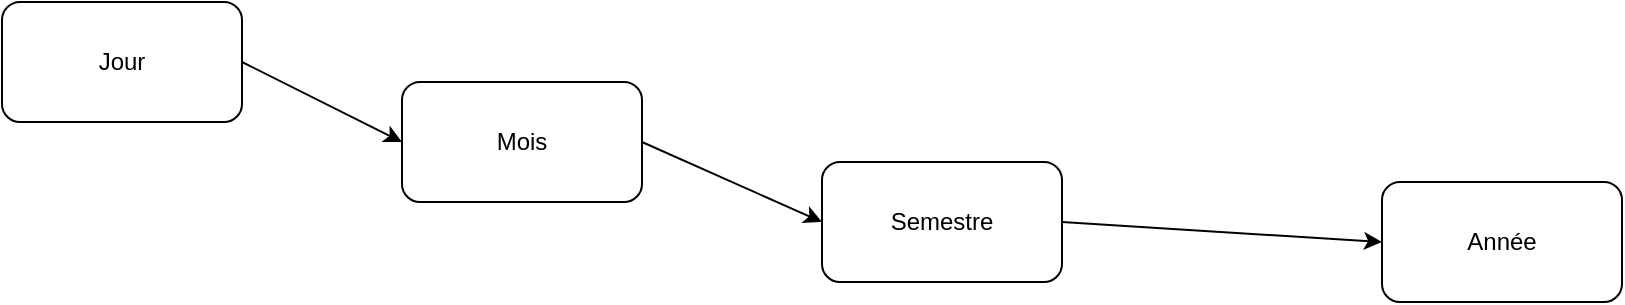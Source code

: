 <mxfile version="24.8.3" pages="2">
  <diagram id="NAeDmTlAi8E1dN50Oj6Y" name="Hiérachie">
    <mxGraphModel dx="838" dy="413" grid="1" gridSize="10" guides="1" tooltips="1" connect="1" arrows="1" fold="1" page="1" pageScale="1" pageWidth="1169" pageHeight="827" math="0" shadow="0">
      <root>
        <mxCell id="0" />
        <mxCell id="1" parent="0" />
        <mxCell id="eJcRxSkY1DEyIlspkCcR-1" value="Année" style="rounded=1;whiteSpace=wrap;html=1;" parent="1" vertex="1">
          <mxGeometry x="760" y="250" width="120" height="60" as="geometry" />
        </mxCell>
        <mxCell id="eJcRxSkY1DEyIlspkCcR-2" value="Semestre" style="rounded=1;whiteSpace=wrap;html=1;" parent="1" vertex="1">
          <mxGeometry x="480" y="240" width="120" height="60" as="geometry" />
        </mxCell>
        <mxCell id="eJcRxSkY1DEyIlspkCcR-3" value="Mois" style="rounded=1;whiteSpace=wrap;html=1;" parent="1" vertex="1">
          <mxGeometry x="270" y="200" width="120" height="60" as="geometry" />
        </mxCell>
        <mxCell id="eJcRxSkY1DEyIlspkCcR-4" value="Jour" style="rounded=1;whiteSpace=wrap;html=1;" parent="1" vertex="1">
          <mxGeometry x="70" y="160" width="120" height="60" as="geometry" />
        </mxCell>
        <mxCell id="nkaNNFJwj49IBrJpdyPx-1" value="" style="endArrow=classic;html=1;rounded=0;exitX=1;exitY=0.5;exitDx=0;exitDy=0;entryX=0;entryY=0.5;entryDx=0;entryDy=0;" edge="1" parent="1" source="eJcRxSkY1DEyIlspkCcR-4" target="eJcRxSkY1DEyIlspkCcR-3">
          <mxGeometry width="50" height="50" relative="1" as="geometry">
            <mxPoint x="230" y="215" as="sourcePoint" />
            <mxPoint x="280" y="165" as="targetPoint" />
          </mxGeometry>
        </mxCell>
        <mxCell id="nkaNNFJwj49IBrJpdyPx-3" value="" style="endArrow=classic;html=1;rounded=0;exitX=1;exitY=0.5;exitDx=0;exitDy=0;entryX=0;entryY=0.5;entryDx=0;entryDy=0;" edge="1" parent="1" source="eJcRxSkY1DEyIlspkCcR-3" target="eJcRxSkY1DEyIlspkCcR-2">
          <mxGeometry width="50" height="50" relative="1" as="geometry">
            <mxPoint x="420" y="310" as="sourcePoint" />
            <mxPoint x="470" y="260" as="targetPoint" />
          </mxGeometry>
        </mxCell>
        <mxCell id="nkaNNFJwj49IBrJpdyPx-4" value="" style="endArrow=classic;html=1;rounded=0;exitX=1;exitY=0.5;exitDx=0;exitDy=0;entryX=0;entryY=0.5;entryDx=0;entryDy=0;" edge="1" parent="1" source="eJcRxSkY1DEyIlspkCcR-2" target="eJcRxSkY1DEyIlspkCcR-1">
          <mxGeometry width="50" height="50" relative="1" as="geometry">
            <mxPoint x="680" y="320" as="sourcePoint" />
            <mxPoint x="730" y="270" as="targetPoint" />
          </mxGeometry>
        </mxCell>
      </root>
    </mxGraphModel>
  </diagram>
  <diagram name="Dimensions" id="DhtCKZJgSdTPvGhtzoJ7">
    <mxGraphModel dx="978" dy="482" grid="1" gridSize="10" guides="1" tooltips="1" connect="1" arrows="1" fold="1" page="1" pageScale="1" pageWidth="1169" pageHeight="827" math="0" shadow="0">
      <root>
        <mxCell id="0" />
        <mxCell id="1" parent="0" />
        <mxCell id="0mDNoPak7DBqYWKPBRbf-1" value="Examen" style="swimlane;fontStyle=0;childLayout=stackLayout;horizontal=1;startSize=26;fillColor=none;horizontalStack=0;resizeParent=1;resizeParentMax=0;resizeLast=0;collapsible=1;marginBottom=0;whiteSpace=wrap;html=1;" parent="1" vertex="1">
          <mxGeometry x="510" y="120" width="140" height="166" as="geometry">
            <mxRectangle x="510" y="120" width="80" height="30" as="alternateBounds" />
          </mxGeometry>
        </mxCell>
        <mxCell id="0mDNoPak7DBqYWKPBRbf-2" value="ID_Examen" style="text;strokeColor=none;fillColor=none;align=left;verticalAlign=top;spacingLeft=4;spacingRight=4;overflow=hidden;rotatable=0;points=[[0,0.5],[1,0.5]];portConstraint=eastwest;whiteSpace=wrap;html=1;" parent="0mDNoPak7DBqYWKPBRbf-1" vertex="1">
          <mxGeometry y="26" width="140" height="26" as="geometry" />
        </mxCell>
        <mxCell id="0mDNoPak7DBqYWKPBRbf-3" value="ID_Etudiant" style="text;strokeColor=none;fillColor=none;align=left;verticalAlign=top;spacingLeft=4;spacingRight=4;overflow=hidden;rotatable=0;points=[[0,0.5],[1,0.5]];portConstraint=eastwest;whiteSpace=wrap;html=1;" parent="0mDNoPak7DBqYWKPBRbf-1" vertex="1">
          <mxGeometry y="52" width="140" height="26" as="geometry" />
        </mxCell>
        <mxCell id="0mDNoPak7DBqYWKPBRbf-4" value="ID_Cours" style="text;strokeColor=none;fillColor=none;align=left;verticalAlign=top;spacingLeft=4;spacingRight=4;overflow=hidden;rotatable=0;points=[[0,0.5],[1,0.5]];portConstraint=eastwest;whiteSpace=wrap;html=1;" parent="0mDNoPak7DBqYWKPBRbf-1" vertex="1">
          <mxGeometry y="78" width="140" height="22" as="geometry" />
        </mxCell>
        <mxCell id="0mDNoPak7DBqYWKPBRbf-10" value="Date_Examen" style="text;strokeColor=none;fillColor=none;align=left;verticalAlign=top;spacingLeft=4;spacingRight=4;overflow=hidden;rotatable=0;points=[[0,0.5],[1,0.5]];portConstraint=eastwest;whiteSpace=wrap;html=1;" parent="0mDNoPak7DBqYWKPBRbf-1" vertex="1">
          <mxGeometry y="100" width="140" height="22" as="geometry" />
        </mxCell>
        <mxCell id="0mDNoPak7DBqYWKPBRbf-11" value="Note" style="text;strokeColor=none;fillColor=none;align=left;verticalAlign=top;spacingLeft=4;spacingRight=4;overflow=hidden;rotatable=0;points=[[0,0.5],[1,0.5]];portConstraint=eastwest;whiteSpace=wrap;html=1;" parent="0mDNoPak7DBqYWKPBRbf-1" vertex="1">
          <mxGeometry y="122" width="140" height="22" as="geometry" />
        </mxCell>
        <mxCell id="0mDNoPak7DBqYWKPBRbf-12" value="Réussite(Oui/Non)" style="text;strokeColor=none;fillColor=none;align=left;verticalAlign=top;spacingLeft=4;spacingRight=4;overflow=hidden;rotatable=0;points=[[0,0.5],[1,0.5]];portConstraint=eastwest;whiteSpace=wrap;html=1;" parent="0mDNoPak7DBqYWKPBRbf-1" vertex="1">
          <mxGeometry y="144" width="140" height="22" as="geometry" />
        </mxCell>
        <mxCell id="0mDNoPak7DBqYWKPBRbf-5" value="Etudiant" style="swimlane;fontStyle=0;childLayout=stackLayout;horizontal=1;startSize=26;fillColor=none;horizontalStack=0;resizeParent=1;resizeParentMax=0;resizeLast=0;collapsible=1;marginBottom=0;whiteSpace=wrap;html=1;" parent="1" vertex="1">
          <mxGeometry x="120" y="120" width="140" height="104" as="geometry" />
        </mxCell>
        <mxCell id="0mDNoPak7DBqYWKPBRbf-6" value="ID_Etudiant" style="text;strokeColor=none;fillColor=none;align=left;verticalAlign=top;spacingLeft=4;spacingRight=4;overflow=hidden;rotatable=0;points=[[0,0.5],[1,0.5]];portConstraint=eastwest;whiteSpace=wrap;html=1;" parent="0mDNoPak7DBqYWKPBRbf-5" vertex="1">
          <mxGeometry y="26" width="140" height="26" as="geometry" />
        </mxCell>
        <mxCell id="0mDNoPak7DBqYWKPBRbf-7" value="Age" style="text;strokeColor=none;fillColor=none;align=left;verticalAlign=top;spacingLeft=4;spacingRight=4;overflow=hidden;rotatable=0;points=[[0,0.5],[1,0.5]];portConstraint=eastwest;whiteSpace=wrap;html=1;" parent="0mDNoPak7DBqYWKPBRbf-5" vertex="1">
          <mxGeometry y="52" width="140" height="26" as="geometry" />
        </mxCell>
        <mxCell id="0mDNoPak7DBqYWKPBRbf-8" value="Sexe" style="text;strokeColor=none;fillColor=none;align=left;verticalAlign=top;spacingLeft=4;spacingRight=4;overflow=hidden;rotatable=0;points=[[0,0.5],[1,0.5]];portConstraint=eastwest;whiteSpace=wrap;html=1;" parent="0mDNoPak7DBqYWKPBRbf-5" vertex="1">
          <mxGeometry y="78" width="140" height="26" as="geometry" />
        </mxCell>
        <mxCell id="0mDNoPak7DBqYWKPBRbf-13" value="Cours" style="swimlane;fontStyle=0;childLayout=stackLayout;horizontal=1;startSize=26;fillColor=none;horizontalStack=0;resizeParent=1;resizeParentMax=0;resizeLast=0;collapsible=1;marginBottom=0;whiteSpace=wrap;html=1;" parent="1" vertex="1">
          <mxGeometry x="900" y="120" width="180" height="104" as="geometry" />
        </mxCell>
        <mxCell id="0mDNoPak7DBqYWKPBRbf-14" value="ID_Cours" style="text;strokeColor=none;fillColor=none;align=left;verticalAlign=top;spacingLeft=4;spacingRight=4;overflow=hidden;rotatable=0;points=[[0,0.5],[1,0.5]];portConstraint=eastwest;whiteSpace=wrap;html=1;" parent="0mDNoPak7DBqYWKPBRbf-13" vertex="1">
          <mxGeometry y="26" width="180" height="26" as="geometry" />
        </mxCell>
        <mxCell id="0mDNoPak7DBqYWKPBRbf-15" value="Nom_Cours" style="text;strokeColor=none;fillColor=none;align=left;verticalAlign=top;spacingLeft=4;spacingRight=4;overflow=hidden;rotatable=0;points=[[0,0.5],[1,0.5]];portConstraint=eastwest;whiteSpace=wrap;html=1;" parent="0mDNoPak7DBqYWKPBRbf-13" vertex="1">
          <mxGeometry y="52" width="180" height="26" as="geometry" />
        </mxCell>
        <mxCell id="0mDNoPak7DBqYWKPBRbf-16" value="Type_Cours(Obligatoire/Option)" style="text;strokeColor=none;fillColor=none;align=left;verticalAlign=top;spacingLeft=4;spacingRight=4;overflow=hidden;rotatable=0;points=[[0,0.5],[1,0.5]];portConstraint=eastwest;whiteSpace=wrap;html=1;" parent="0mDNoPak7DBqYWKPBRbf-13" vertex="1">
          <mxGeometry y="78" width="180" height="26" as="geometry" />
        </mxCell>
        <mxCell id="0mDNoPak7DBqYWKPBRbf-30" style="edgeStyle=orthogonalEdgeStyle;rounded=0;orthogonalLoop=1;jettySize=auto;html=1;entryX=0.5;entryY=1;entryDx=0;entryDy=0;" parent="1" source="0mDNoPak7DBqYWKPBRbf-18" target="0mDNoPak7DBqYWKPBRbf-1" edge="1">
          <mxGeometry relative="1" as="geometry" />
        </mxCell>
        <mxCell id="0mDNoPak7DBqYWKPBRbf-18" value="Date" style="swimlane;fontStyle=0;childLayout=stackLayout;horizontal=1;startSize=26;fillColor=none;horizontalStack=0;resizeParent=1;resizeParentMax=0;resizeLast=0;collapsible=1;marginBottom=0;whiteSpace=wrap;html=1;" parent="1" vertex="1">
          <mxGeometry x="500" y="400" width="140" height="156" as="geometry" />
        </mxCell>
        <mxCell id="0mDNoPak7DBqYWKPBRbf-19" value="Date_Examen" style="text;strokeColor=none;fillColor=none;align=left;verticalAlign=top;spacingLeft=4;spacingRight=4;overflow=hidden;rotatable=0;points=[[0,0.5],[1,0.5]];portConstraint=eastwest;whiteSpace=wrap;html=1;" parent="0mDNoPak7DBqYWKPBRbf-18" vertex="1">
          <mxGeometry y="26" width="140" height="26" as="geometry" />
        </mxCell>
        <mxCell id="0mDNoPak7DBqYWKPBRbf-20" value="Année" style="text;strokeColor=none;fillColor=none;align=left;verticalAlign=top;spacingLeft=4;spacingRight=4;overflow=hidden;rotatable=0;points=[[0,0.5],[1,0.5]];portConstraint=eastwest;whiteSpace=wrap;html=1;" parent="0mDNoPak7DBqYWKPBRbf-18" vertex="1">
          <mxGeometry y="52" width="140" height="26" as="geometry" />
        </mxCell>
        <mxCell id="0mDNoPak7DBqYWKPBRbf-23" value="Semestre" style="text;strokeColor=none;fillColor=none;align=left;verticalAlign=top;spacingLeft=4;spacingRight=4;overflow=hidden;rotatable=0;points=[[0,0.5],[1,0.5]];portConstraint=eastwest;whiteSpace=wrap;html=1;" parent="0mDNoPak7DBqYWKPBRbf-18" vertex="1">
          <mxGeometry y="78" width="140" height="26" as="geometry" />
        </mxCell>
        <mxCell id="0mDNoPak7DBqYWKPBRbf-21" value="Mois" style="text;strokeColor=none;fillColor=none;align=left;verticalAlign=top;spacingLeft=4;spacingRight=4;overflow=hidden;rotatable=0;points=[[0,0.5],[1,0.5]];portConstraint=eastwest;whiteSpace=wrap;html=1;" parent="0mDNoPak7DBqYWKPBRbf-18" vertex="1">
          <mxGeometry y="104" width="140" height="26" as="geometry" />
        </mxCell>
        <mxCell id="0mDNoPak7DBqYWKPBRbf-22" value="Jour" style="text;strokeColor=none;fillColor=none;align=left;verticalAlign=top;spacingLeft=4;spacingRight=4;overflow=hidden;rotatable=0;points=[[0,0.5],[1,0.5]];portConstraint=eastwest;whiteSpace=wrap;html=1;" parent="0mDNoPak7DBqYWKPBRbf-18" vertex="1">
          <mxGeometry y="130" width="140" height="26" as="geometry" />
        </mxCell>
        <mxCell id="0mDNoPak7DBqYWKPBRbf-26" style="edgeStyle=orthogonalEdgeStyle;rounded=0;orthogonalLoop=1;jettySize=auto;html=1;exitX=1;exitY=0.5;exitDx=0;exitDy=0;entryX=0;entryY=0.5;entryDx=0;entryDy=0;" parent="1" source="0mDNoPak7DBqYWKPBRbf-7" target="0mDNoPak7DBqYWKPBRbf-4" edge="1">
          <mxGeometry relative="1" as="geometry" />
        </mxCell>
        <mxCell id="0mDNoPak7DBqYWKPBRbf-27" style="edgeStyle=orthogonalEdgeStyle;rounded=0;orthogonalLoop=1;jettySize=auto;html=1;exitX=0;exitY=0.5;exitDx=0;exitDy=0;entryX=1;entryY=0.5;entryDx=0;entryDy=0;" parent="1" source="0mDNoPak7DBqYWKPBRbf-15" target="0mDNoPak7DBqYWKPBRbf-4" edge="1">
          <mxGeometry relative="1" as="geometry" />
        </mxCell>
        <mxCell id="0mDNoPak7DBqYWKPBRbf-33" value="Modèle en Etoile" style="text;strokeColor=none;fillColor=none;html=1;fontSize=24;fontStyle=1;verticalAlign=middle;align=center;" parent="1" vertex="1">
          <mxGeometry x="550" y="20" width="100" height="40" as="geometry" />
        </mxCell>
      </root>
    </mxGraphModel>
  </diagram>
</mxfile>
